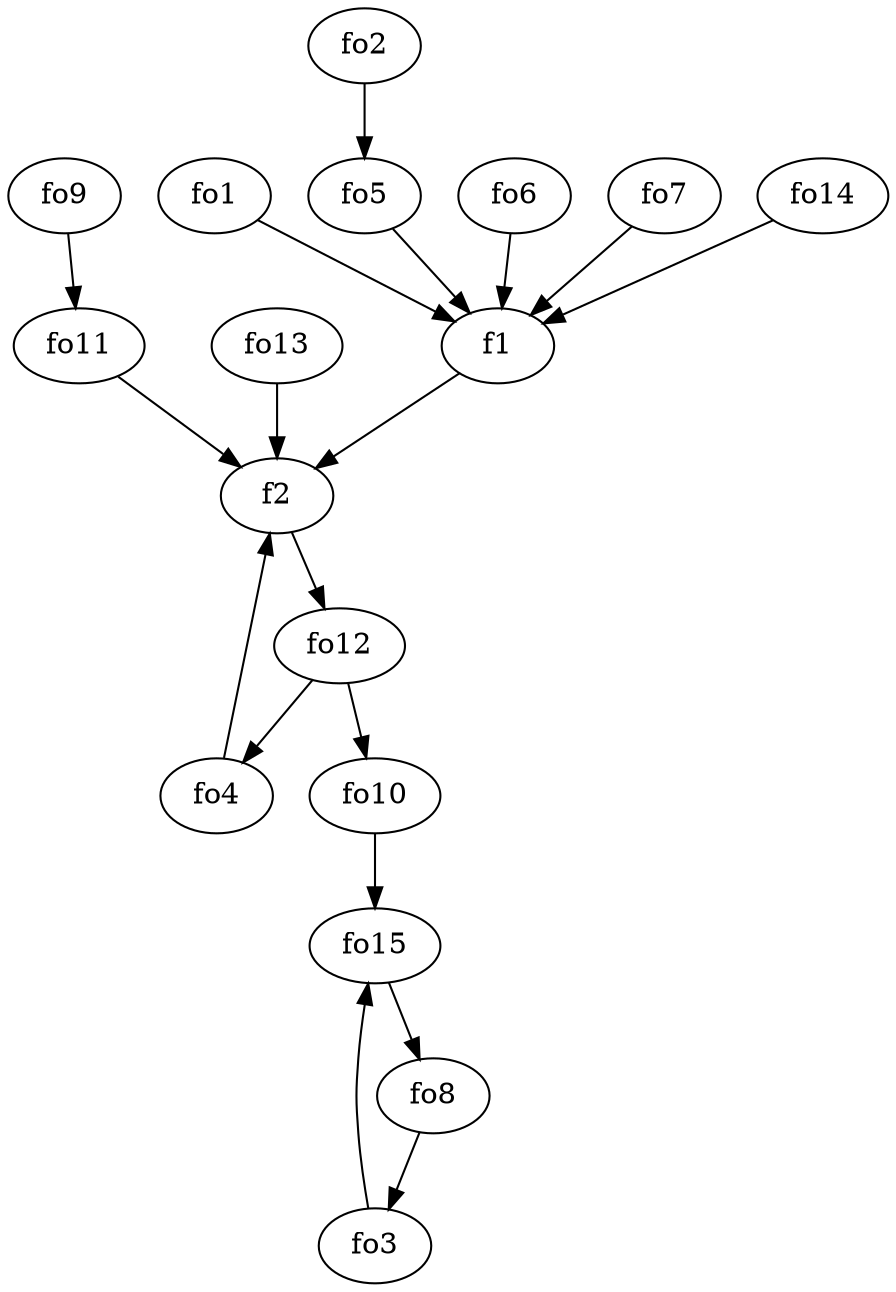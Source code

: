 strict digraph  {
f1;
f2;
fo1;
fo2;
fo3;
fo4;
fo5;
fo6;
fo7;
fo8;
fo9;
fo10;
fo11;
fo12;
fo13;
fo14;
fo15;
f1 -> f2  [weight=2];
f2 -> fo12  [weight=2];
fo1 -> f1  [weight=2];
fo2 -> fo5  [weight=2];
fo3 -> fo15  [weight=2];
fo4 -> f2  [weight=2];
fo5 -> f1  [weight=2];
fo6 -> f1  [weight=2];
fo7 -> f1  [weight=2];
fo8 -> fo3  [weight=2];
fo9 -> fo11  [weight=2];
fo10 -> fo15  [weight=2];
fo11 -> f2  [weight=2];
fo12 -> fo10  [weight=2];
fo12 -> fo4  [weight=2];
fo13 -> f2  [weight=2];
fo14 -> f1  [weight=2];
fo15 -> fo8  [weight=2];
}
